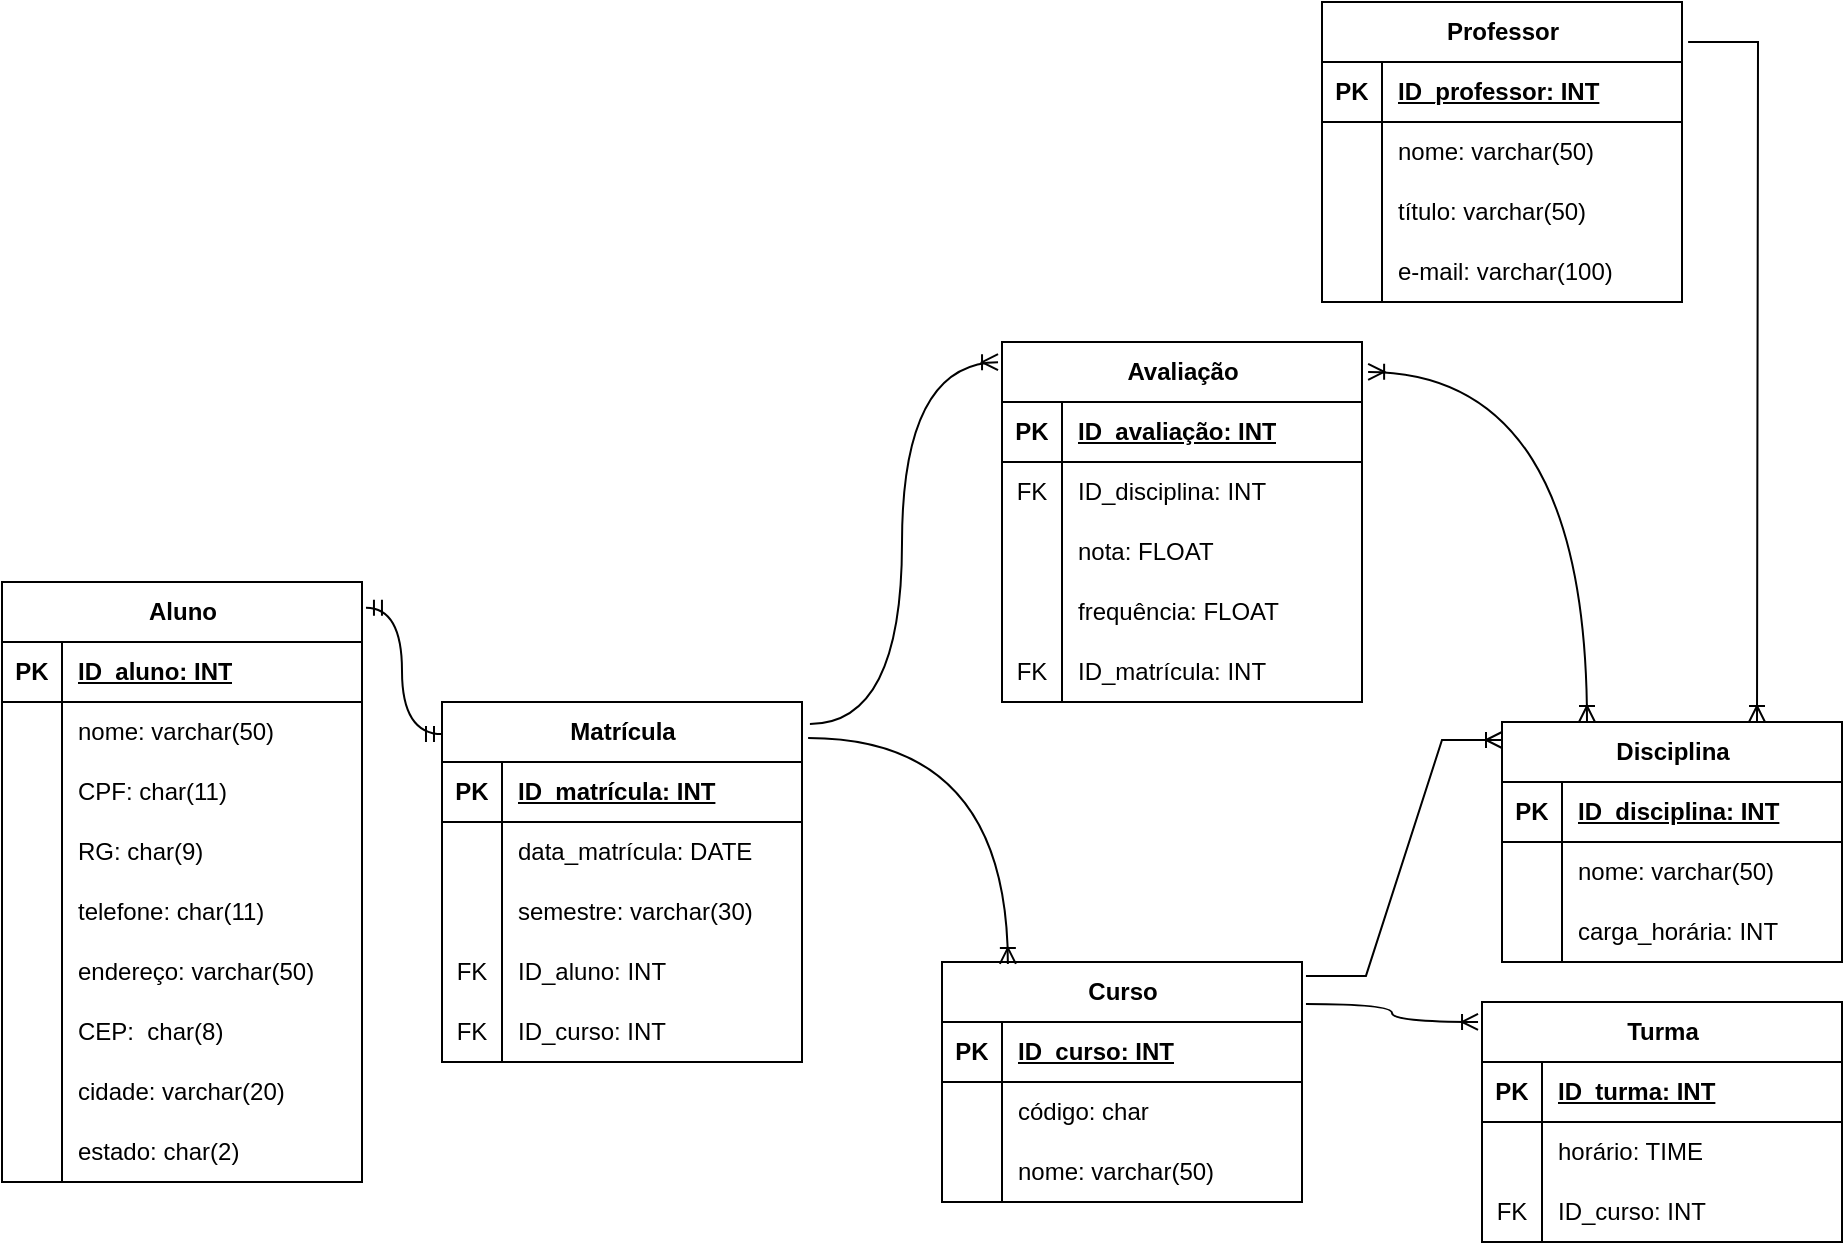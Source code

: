 <mxfile version="24.8.4">
  <diagram name="Página-1" id="u2yDfE0pyDi2_3oIdAAb">
    <mxGraphModel dx="1393" dy="1958" grid="1" gridSize="10" guides="1" tooltips="1" connect="1" arrows="1" fold="1" page="1" pageScale="1" pageWidth="827" pageHeight="1169" math="0" shadow="0">
      <root>
        <mxCell id="0" />
        <mxCell id="1" parent="0" />
        <mxCell id="35vkWpKo2pnuFvVIz6U1-1" value="Aluno" style="shape=table;startSize=30;container=1;collapsible=1;childLayout=tableLayout;fixedRows=1;rowLines=0;fontStyle=1;align=center;resizeLast=1;html=1;" vertex="1" parent="1">
          <mxGeometry x="250" width="180" height="300" as="geometry" />
        </mxCell>
        <mxCell id="35vkWpKo2pnuFvVIz6U1-2" value="" style="shape=tableRow;horizontal=0;startSize=0;swimlaneHead=0;swimlaneBody=0;fillColor=none;collapsible=0;dropTarget=0;points=[[0,0.5],[1,0.5]];portConstraint=eastwest;top=0;left=0;right=0;bottom=1;" vertex="1" parent="35vkWpKo2pnuFvVIz6U1-1">
          <mxGeometry y="30" width="180" height="30" as="geometry" />
        </mxCell>
        <mxCell id="35vkWpKo2pnuFvVIz6U1-3" value="PK" style="shape=partialRectangle;connectable=0;fillColor=none;top=0;left=0;bottom=0;right=0;fontStyle=1;overflow=hidden;whiteSpace=wrap;html=1;" vertex="1" parent="35vkWpKo2pnuFvVIz6U1-2">
          <mxGeometry width="30" height="30" as="geometry">
            <mxRectangle width="30" height="30" as="alternateBounds" />
          </mxGeometry>
        </mxCell>
        <mxCell id="35vkWpKo2pnuFvVIz6U1-4" value="ID_aluno: INT" style="shape=partialRectangle;connectable=0;fillColor=none;top=0;left=0;bottom=0;right=0;align=left;spacingLeft=6;fontStyle=5;overflow=hidden;whiteSpace=wrap;html=1;" vertex="1" parent="35vkWpKo2pnuFvVIz6U1-2">
          <mxGeometry x="30" width="150" height="30" as="geometry">
            <mxRectangle width="150" height="30" as="alternateBounds" />
          </mxGeometry>
        </mxCell>
        <mxCell id="35vkWpKo2pnuFvVIz6U1-5" value="" style="shape=tableRow;horizontal=0;startSize=0;swimlaneHead=0;swimlaneBody=0;fillColor=none;collapsible=0;dropTarget=0;points=[[0,0.5],[1,0.5]];portConstraint=eastwest;top=0;left=0;right=0;bottom=0;" vertex="1" parent="35vkWpKo2pnuFvVIz6U1-1">
          <mxGeometry y="60" width="180" height="30" as="geometry" />
        </mxCell>
        <mxCell id="35vkWpKo2pnuFvVIz6U1-6" value="" style="shape=partialRectangle;connectable=0;fillColor=none;top=0;left=0;bottom=0;right=0;editable=1;overflow=hidden;whiteSpace=wrap;html=1;" vertex="1" parent="35vkWpKo2pnuFvVIz6U1-5">
          <mxGeometry width="30" height="30" as="geometry">
            <mxRectangle width="30" height="30" as="alternateBounds" />
          </mxGeometry>
        </mxCell>
        <mxCell id="35vkWpKo2pnuFvVIz6U1-7" value="nome: varchar(50)" style="shape=partialRectangle;connectable=0;fillColor=none;top=0;left=0;bottom=0;right=0;align=left;spacingLeft=6;overflow=hidden;whiteSpace=wrap;html=1;" vertex="1" parent="35vkWpKo2pnuFvVIz6U1-5">
          <mxGeometry x="30" width="150" height="30" as="geometry">
            <mxRectangle width="150" height="30" as="alternateBounds" />
          </mxGeometry>
        </mxCell>
        <mxCell id="35vkWpKo2pnuFvVIz6U1-8" value="" style="shape=tableRow;horizontal=0;startSize=0;swimlaneHead=0;swimlaneBody=0;fillColor=none;collapsible=0;dropTarget=0;points=[[0,0.5],[1,0.5]];portConstraint=eastwest;top=0;left=0;right=0;bottom=0;" vertex="1" parent="35vkWpKo2pnuFvVIz6U1-1">
          <mxGeometry y="90" width="180" height="30" as="geometry" />
        </mxCell>
        <mxCell id="35vkWpKo2pnuFvVIz6U1-9" value="" style="shape=partialRectangle;connectable=0;fillColor=none;top=0;left=0;bottom=0;right=0;editable=1;overflow=hidden;whiteSpace=wrap;html=1;" vertex="1" parent="35vkWpKo2pnuFvVIz6U1-8">
          <mxGeometry width="30" height="30" as="geometry">
            <mxRectangle width="30" height="30" as="alternateBounds" />
          </mxGeometry>
        </mxCell>
        <mxCell id="35vkWpKo2pnuFvVIz6U1-10" value="CPF: char(11)" style="shape=partialRectangle;connectable=0;fillColor=none;top=0;left=0;bottom=0;right=0;align=left;spacingLeft=6;overflow=hidden;whiteSpace=wrap;html=1;" vertex="1" parent="35vkWpKo2pnuFvVIz6U1-8">
          <mxGeometry x="30" width="150" height="30" as="geometry">
            <mxRectangle width="150" height="30" as="alternateBounds" />
          </mxGeometry>
        </mxCell>
        <mxCell id="35vkWpKo2pnuFvVIz6U1-11" value="" style="shape=tableRow;horizontal=0;startSize=0;swimlaneHead=0;swimlaneBody=0;fillColor=none;collapsible=0;dropTarget=0;points=[[0,0.5],[1,0.5]];portConstraint=eastwest;top=0;left=0;right=0;bottom=0;" vertex="1" parent="35vkWpKo2pnuFvVIz6U1-1">
          <mxGeometry y="120" width="180" height="30" as="geometry" />
        </mxCell>
        <mxCell id="35vkWpKo2pnuFvVIz6U1-12" value="" style="shape=partialRectangle;connectable=0;fillColor=none;top=0;left=0;bottom=0;right=0;editable=1;overflow=hidden;whiteSpace=wrap;html=1;" vertex="1" parent="35vkWpKo2pnuFvVIz6U1-11">
          <mxGeometry width="30" height="30" as="geometry">
            <mxRectangle width="30" height="30" as="alternateBounds" />
          </mxGeometry>
        </mxCell>
        <mxCell id="35vkWpKo2pnuFvVIz6U1-13" value="RG: char(9)" style="shape=partialRectangle;connectable=0;fillColor=none;top=0;left=0;bottom=0;right=0;align=left;spacingLeft=6;overflow=hidden;whiteSpace=wrap;html=1;" vertex="1" parent="35vkWpKo2pnuFvVIz6U1-11">
          <mxGeometry x="30" width="150" height="30" as="geometry">
            <mxRectangle width="150" height="30" as="alternateBounds" />
          </mxGeometry>
        </mxCell>
        <mxCell id="35vkWpKo2pnuFvVIz6U1-17" style="shape=tableRow;horizontal=0;startSize=0;swimlaneHead=0;swimlaneBody=0;fillColor=none;collapsible=0;dropTarget=0;points=[[0,0.5],[1,0.5]];portConstraint=eastwest;top=0;left=0;right=0;bottom=0;" vertex="1" parent="35vkWpKo2pnuFvVIz6U1-1">
          <mxGeometry y="150" width="180" height="30" as="geometry" />
        </mxCell>
        <mxCell id="35vkWpKo2pnuFvVIz6U1-18" style="shape=partialRectangle;connectable=0;fillColor=none;top=0;left=0;bottom=0;right=0;editable=1;overflow=hidden;whiteSpace=wrap;html=1;" vertex="1" parent="35vkWpKo2pnuFvVIz6U1-17">
          <mxGeometry width="30" height="30" as="geometry">
            <mxRectangle width="30" height="30" as="alternateBounds" />
          </mxGeometry>
        </mxCell>
        <mxCell id="35vkWpKo2pnuFvVIz6U1-19" value="telefone: char(11)" style="shape=partialRectangle;connectable=0;fillColor=none;top=0;left=0;bottom=0;right=0;align=left;spacingLeft=6;overflow=hidden;whiteSpace=wrap;html=1;" vertex="1" parent="35vkWpKo2pnuFvVIz6U1-17">
          <mxGeometry x="30" width="150" height="30" as="geometry">
            <mxRectangle width="150" height="30" as="alternateBounds" />
          </mxGeometry>
        </mxCell>
        <mxCell id="35vkWpKo2pnuFvVIz6U1-20" style="shape=tableRow;horizontal=0;startSize=0;swimlaneHead=0;swimlaneBody=0;fillColor=none;collapsible=0;dropTarget=0;points=[[0,0.5],[1,0.5]];portConstraint=eastwest;top=0;left=0;right=0;bottom=0;" vertex="1" parent="35vkWpKo2pnuFvVIz6U1-1">
          <mxGeometry y="180" width="180" height="30" as="geometry" />
        </mxCell>
        <mxCell id="35vkWpKo2pnuFvVIz6U1-21" style="shape=partialRectangle;connectable=0;fillColor=none;top=0;left=0;bottom=0;right=0;editable=1;overflow=hidden;whiteSpace=wrap;html=1;" vertex="1" parent="35vkWpKo2pnuFvVIz6U1-20">
          <mxGeometry width="30" height="30" as="geometry">
            <mxRectangle width="30" height="30" as="alternateBounds" />
          </mxGeometry>
        </mxCell>
        <mxCell id="35vkWpKo2pnuFvVIz6U1-22" value="endereço: varchar(50)" style="shape=partialRectangle;connectable=0;fillColor=none;top=0;left=0;bottom=0;right=0;align=left;spacingLeft=6;overflow=hidden;whiteSpace=wrap;html=1;" vertex="1" parent="35vkWpKo2pnuFvVIz6U1-20">
          <mxGeometry x="30" width="150" height="30" as="geometry">
            <mxRectangle width="150" height="30" as="alternateBounds" />
          </mxGeometry>
        </mxCell>
        <mxCell id="35vkWpKo2pnuFvVIz6U1-23" style="shape=tableRow;horizontal=0;startSize=0;swimlaneHead=0;swimlaneBody=0;fillColor=none;collapsible=0;dropTarget=0;points=[[0,0.5],[1,0.5]];portConstraint=eastwest;top=0;left=0;right=0;bottom=0;" vertex="1" parent="35vkWpKo2pnuFvVIz6U1-1">
          <mxGeometry y="210" width="180" height="30" as="geometry" />
        </mxCell>
        <mxCell id="35vkWpKo2pnuFvVIz6U1-24" style="shape=partialRectangle;connectable=0;fillColor=none;top=0;left=0;bottom=0;right=0;editable=1;overflow=hidden;whiteSpace=wrap;html=1;" vertex="1" parent="35vkWpKo2pnuFvVIz6U1-23">
          <mxGeometry width="30" height="30" as="geometry">
            <mxRectangle width="30" height="30" as="alternateBounds" />
          </mxGeometry>
        </mxCell>
        <mxCell id="35vkWpKo2pnuFvVIz6U1-25" value="CEP:&amp;nbsp; char(8)" style="shape=partialRectangle;connectable=0;fillColor=none;top=0;left=0;bottom=0;right=0;align=left;spacingLeft=6;overflow=hidden;whiteSpace=wrap;html=1;" vertex="1" parent="35vkWpKo2pnuFvVIz6U1-23">
          <mxGeometry x="30" width="150" height="30" as="geometry">
            <mxRectangle width="150" height="30" as="alternateBounds" />
          </mxGeometry>
        </mxCell>
        <mxCell id="35vkWpKo2pnuFvVIz6U1-26" style="shape=tableRow;horizontal=0;startSize=0;swimlaneHead=0;swimlaneBody=0;fillColor=none;collapsible=0;dropTarget=0;points=[[0,0.5],[1,0.5]];portConstraint=eastwest;top=0;left=0;right=0;bottom=0;" vertex="1" parent="35vkWpKo2pnuFvVIz6U1-1">
          <mxGeometry y="240" width="180" height="30" as="geometry" />
        </mxCell>
        <mxCell id="35vkWpKo2pnuFvVIz6U1-27" style="shape=partialRectangle;connectable=0;fillColor=none;top=0;left=0;bottom=0;right=0;editable=1;overflow=hidden;whiteSpace=wrap;html=1;" vertex="1" parent="35vkWpKo2pnuFvVIz6U1-26">
          <mxGeometry width="30" height="30" as="geometry">
            <mxRectangle width="30" height="30" as="alternateBounds" />
          </mxGeometry>
        </mxCell>
        <mxCell id="35vkWpKo2pnuFvVIz6U1-28" value="cidade: varchar(20)&lt;span style=&quot;white-space: pre;&quot;&gt;&#x9;&lt;/span&gt;" style="shape=partialRectangle;connectable=0;fillColor=none;top=0;left=0;bottom=0;right=0;align=left;spacingLeft=6;overflow=hidden;whiteSpace=wrap;html=1;" vertex="1" parent="35vkWpKo2pnuFvVIz6U1-26">
          <mxGeometry x="30" width="150" height="30" as="geometry">
            <mxRectangle width="150" height="30" as="alternateBounds" />
          </mxGeometry>
        </mxCell>
        <mxCell id="35vkWpKo2pnuFvVIz6U1-29" style="shape=tableRow;horizontal=0;startSize=0;swimlaneHead=0;swimlaneBody=0;fillColor=none;collapsible=0;dropTarget=0;points=[[0,0.5],[1,0.5]];portConstraint=eastwest;top=0;left=0;right=0;bottom=0;" vertex="1" parent="35vkWpKo2pnuFvVIz6U1-1">
          <mxGeometry y="270" width="180" height="30" as="geometry" />
        </mxCell>
        <mxCell id="35vkWpKo2pnuFvVIz6U1-30" style="shape=partialRectangle;connectable=0;fillColor=none;top=0;left=0;bottom=0;right=0;editable=1;overflow=hidden;whiteSpace=wrap;html=1;" vertex="1" parent="35vkWpKo2pnuFvVIz6U1-29">
          <mxGeometry width="30" height="30" as="geometry">
            <mxRectangle width="30" height="30" as="alternateBounds" />
          </mxGeometry>
        </mxCell>
        <mxCell id="35vkWpKo2pnuFvVIz6U1-31" value="estado: char(2)" style="shape=partialRectangle;connectable=0;fillColor=none;top=0;left=0;bottom=0;right=0;align=left;spacingLeft=6;overflow=hidden;whiteSpace=wrap;html=1;" vertex="1" parent="35vkWpKo2pnuFvVIz6U1-29">
          <mxGeometry x="30" width="150" height="30" as="geometry">
            <mxRectangle width="150" height="30" as="alternateBounds" />
          </mxGeometry>
        </mxCell>
        <mxCell id="35vkWpKo2pnuFvVIz6U1-32" value="Curso" style="shape=table;startSize=30;container=1;collapsible=1;childLayout=tableLayout;fixedRows=1;rowLines=0;fontStyle=1;align=center;resizeLast=1;html=1;" vertex="1" parent="1">
          <mxGeometry x="720" y="190" width="180" height="120" as="geometry" />
        </mxCell>
        <mxCell id="35vkWpKo2pnuFvVIz6U1-33" value="" style="shape=tableRow;horizontal=0;startSize=0;swimlaneHead=0;swimlaneBody=0;fillColor=none;collapsible=0;dropTarget=0;points=[[0,0.5],[1,0.5]];portConstraint=eastwest;top=0;left=0;right=0;bottom=1;" vertex="1" parent="35vkWpKo2pnuFvVIz6U1-32">
          <mxGeometry y="30" width="180" height="30" as="geometry" />
        </mxCell>
        <mxCell id="35vkWpKo2pnuFvVIz6U1-34" value="PK" style="shape=partialRectangle;connectable=0;fillColor=none;top=0;left=0;bottom=0;right=0;fontStyle=1;overflow=hidden;whiteSpace=wrap;html=1;" vertex="1" parent="35vkWpKo2pnuFvVIz6U1-33">
          <mxGeometry width="30" height="30" as="geometry">
            <mxRectangle width="30" height="30" as="alternateBounds" />
          </mxGeometry>
        </mxCell>
        <mxCell id="35vkWpKo2pnuFvVIz6U1-35" value="ID_curso: INT" style="shape=partialRectangle;connectable=0;fillColor=none;top=0;left=0;bottom=0;right=0;align=left;spacingLeft=6;fontStyle=5;overflow=hidden;whiteSpace=wrap;html=1;" vertex="1" parent="35vkWpKo2pnuFvVIz6U1-33">
          <mxGeometry x="30" width="150" height="30" as="geometry">
            <mxRectangle width="150" height="30" as="alternateBounds" />
          </mxGeometry>
        </mxCell>
        <mxCell id="35vkWpKo2pnuFvVIz6U1-36" value="" style="shape=tableRow;horizontal=0;startSize=0;swimlaneHead=0;swimlaneBody=0;fillColor=none;collapsible=0;dropTarget=0;points=[[0,0.5],[1,0.5]];portConstraint=eastwest;top=0;left=0;right=0;bottom=0;" vertex="1" parent="35vkWpKo2pnuFvVIz6U1-32">
          <mxGeometry y="60" width="180" height="30" as="geometry" />
        </mxCell>
        <mxCell id="35vkWpKo2pnuFvVIz6U1-37" value="" style="shape=partialRectangle;connectable=0;fillColor=none;top=0;left=0;bottom=0;right=0;editable=1;overflow=hidden;whiteSpace=wrap;html=1;" vertex="1" parent="35vkWpKo2pnuFvVIz6U1-36">
          <mxGeometry width="30" height="30" as="geometry">
            <mxRectangle width="30" height="30" as="alternateBounds" />
          </mxGeometry>
        </mxCell>
        <mxCell id="35vkWpKo2pnuFvVIz6U1-38" value="código: char&amp;nbsp;" style="shape=partialRectangle;connectable=0;fillColor=none;top=0;left=0;bottom=0;right=0;align=left;spacingLeft=6;overflow=hidden;whiteSpace=wrap;html=1;" vertex="1" parent="35vkWpKo2pnuFvVIz6U1-36">
          <mxGeometry x="30" width="150" height="30" as="geometry">
            <mxRectangle width="150" height="30" as="alternateBounds" />
          </mxGeometry>
        </mxCell>
        <mxCell id="35vkWpKo2pnuFvVIz6U1-39" value="" style="shape=tableRow;horizontal=0;startSize=0;swimlaneHead=0;swimlaneBody=0;fillColor=none;collapsible=0;dropTarget=0;points=[[0,0.5],[1,0.5]];portConstraint=eastwest;top=0;left=0;right=0;bottom=0;" vertex="1" parent="35vkWpKo2pnuFvVIz6U1-32">
          <mxGeometry y="90" width="180" height="30" as="geometry" />
        </mxCell>
        <mxCell id="35vkWpKo2pnuFvVIz6U1-40" value="" style="shape=partialRectangle;connectable=0;fillColor=none;top=0;left=0;bottom=0;right=0;editable=1;overflow=hidden;whiteSpace=wrap;html=1;" vertex="1" parent="35vkWpKo2pnuFvVIz6U1-39">
          <mxGeometry width="30" height="30" as="geometry">
            <mxRectangle width="30" height="30" as="alternateBounds" />
          </mxGeometry>
        </mxCell>
        <mxCell id="35vkWpKo2pnuFvVIz6U1-41" value="nome: varchar(50)" style="shape=partialRectangle;connectable=0;fillColor=none;top=0;left=0;bottom=0;right=0;align=left;spacingLeft=6;overflow=hidden;whiteSpace=wrap;html=1;" vertex="1" parent="35vkWpKo2pnuFvVIz6U1-39">
          <mxGeometry x="30" width="150" height="30" as="geometry">
            <mxRectangle width="150" height="30" as="alternateBounds" />
          </mxGeometry>
        </mxCell>
        <mxCell id="35vkWpKo2pnuFvVIz6U1-58" value="Disciplina" style="shape=table;startSize=30;container=1;collapsible=1;childLayout=tableLayout;fixedRows=1;rowLines=0;fontStyle=1;align=center;resizeLast=1;html=1;" vertex="1" parent="1">
          <mxGeometry x="1000" y="70" width="170" height="120" as="geometry" />
        </mxCell>
        <mxCell id="35vkWpKo2pnuFvVIz6U1-59" value="" style="shape=tableRow;horizontal=0;startSize=0;swimlaneHead=0;swimlaneBody=0;fillColor=none;collapsible=0;dropTarget=0;points=[[0,0.5],[1,0.5]];portConstraint=eastwest;top=0;left=0;right=0;bottom=1;" vertex="1" parent="35vkWpKo2pnuFvVIz6U1-58">
          <mxGeometry y="30" width="170" height="30" as="geometry" />
        </mxCell>
        <mxCell id="35vkWpKo2pnuFvVIz6U1-60" value="PK" style="shape=partialRectangle;connectable=0;fillColor=none;top=0;left=0;bottom=0;right=0;fontStyle=1;overflow=hidden;whiteSpace=wrap;html=1;" vertex="1" parent="35vkWpKo2pnuFvVIz6U1-59">
          <mxGeometry width="30" height="30" as="geometry">
            <mxRectangle width="30" height="30" as="alternateBounds" />
          </mxGeometry>
        </mxCell>
        <mxCell id="35vkWpKo2pnuFvVIz6U1-61" value="ID_disciplina: INT" style="shape=partialRectangle;connectable=0;fillColor=none;top=0;left=0;bottom=0;right=0;align=left;spacingLeft=6;fontStyle=5;overflow=hidden;whiteSpace=wrap;html=1;" vertex="1" parent="35vkWpKo2pnuFvVIz6U1-59">
          <mxGeometry x="30" width="140" height="30" as="geometry">
            <mxRectangle width="140" height="30" as="alternateBounds" />
          </mxGeometry>
        </mxCell>
        <mxCell id="35vkWpKo2pnuFvVIz6U1-62" value="" style="shape=tableRow;horizontal=0;startSize=0;swimlaneHead=0;swimlaneBody=0;fillColor=none;collapsible=0;dropTarget=0;points=[[0,0.5],[1,0.5]];portConstraint=eastwest;top=0;left=0;right=0;bottom=0;" vertex="1" parent="35vkWpKo2pnuFvVIz6U1-58">
          <mxGeometry y="60" width="170" height="30" as="geometry" />
        </mxCell>
        <mxCell id="35vkWpKo2pnuFvVIz6U1-63" value="" style="shape=partialRectangle;connectable=0;fillColor=none;top=0;left=0;bottom=0;right=0;editable=1;overflow=hidden;whiteSpace=wrap;html=1;" vertex="1" parent="35vkWpKo2pnuFvVIz6U1-62">
          <mxGeometry width="30" height="30" as="geometry">
            <mxRectangle width="30" height="30" as="alternateBounds" />
          </mxGeometry>
        </mxCell>
        <mxCell id="35vkWpKo2pnuFvVIz6U1-64" value="nome: varchar(50)" style="shape=partialRectangle;connectable=0;fillColor=none;top=0;left=0;bottom=0;right=0;align=left;spacingLeft=6;overflow=hidden;whiteSpace=wrap;html=1;" vertex="1" parent="35vkWpKo2pnuFvVIz6U1-62">
          <mxGeometry x="30" width="140" height="30" as="geometry">
            <mxRectangle width="140" height="30" as="alternateBounds" />
          </mxGeometry>
        </mxCell>
        <mxCell id="35vkWpKo2pnuFvVIz6U1-65" value="" style="shape=tableRow;horizontal=0;startSize=0;swimlaneHead=0;swimlaneBody=0;fillColor=none;collapsible=0;dropTarget=0;points=[[0,0.5],[1,0.5]];portConstraint=eastwest;top=0;left=0;right=0;bottom=0;" vertex="1" parent="35vkWpKo2pnuFvVIz6U1-58">
          <mxGeometry y="90" width="170" height="30" as="geometry" />
        </mxCell>
        <mxCell id="35vkWpKo2pnuFvVIz6U1-66" value="" style="shape=partialRectangle;connectable=0;fillColor=none;top=0;left=0;bottom=0;right=0;editable=1;overflow=hidden;whiteSpace=wrap;html=1;" vertex="1" parent="35vkWpKo2pnuFvVIz6U1-65">
          <mxGeometry width="30" height="30" as="geometry">
            <mxRectangle width="30" height="30" as="alternateBounds" />
          </mxGeometry>
        </mxCell>
        <mxCell id="35vkWpKo2pnuFvVIz6U1-67" value="carga_horária: INT" style="shape=partialRectangle;connectable=0;fillColor=none;top=0;left=0;bottom=0;right=0;align=left;spacingLeft=6;overflow=hidden;whiteSpace=wrap;html=1;" vertex="1" parent="35vkWpKo2pnuFvVIz6U1-65">
          <mxGeometry x="30" width="140" height="30" as="geometry">
            <mxRectangle width="140" height="30" as="alternateBounds" />
          </mxGeometry>
        </mxCell>
        <mxCell id="35vkWpKo2pnuFvVIz6U1-71" value="Professor" style="shape=table;startSize=30;container=1;collapsible=1;childLayout=tableLayout;fixedRows=1;rowLines=0;fontStyle=1;align=center;resizeLast=1;html=1;" vertex="1" parent="1">
          <mxGeometry x="910" y="-290" width="180" height="150" as="geometry" />
        </mxCell>
        <mxCell id="35vkWpKo2pnuFvVIz6U1-72" value="" style="shape=tableRow;horizontal=0;startSize=0;swimlaneHead=0;swimlaneBody=0;fillColor=none;collapsible=0;dropTarget=0;points=[[0,0.5],[1,0.5]];portConstraint=eastwest;top=0;left=0;right=0;bottom=1;" vertex="1" parent="35vkWpKo2pnuFvVIz6U1-71">
          <mxGeometry y="30" width="180" height="30" as="geometry" />
        </mxCell>
        <mxCell id="35vkWpKo2pnuFvVIz6U1-73" value="PK" style="shape=partialRectangle;connectable=0;fillColor=none;top=0;left=0;bottom=0;right=0;fontStyle=1;overflow=hidden;whiteSpace=wrap;html=1;" vertex="1" parent="35vkWpKo2pnuFvVIz6U1-72">
          <mxGeometry width="30" height="30" as="geometry">
            <mxRectangle width="30" height="30" as="alternateBounds" />
          </mxGeometry>
        </mxCell>
        <mxCell id="35vkWpKo2pnuFvVIz6U1-74" value="ID_professor: INT" style="shape=partialRectangle;connectable=0;fillColor=none;top=0;left=0;bottom=0;right=0;align=left;spacingLeft=6;fontStyle=5;overflow=hidden;whiteSpace=wrap;html=1;" vertex="1" parent="35vkWpKo2pnuFvVIz6U1-72">
          <mxGeometry x="30" width="150" height="30" as="geometry">
            <mxRectangle width="150" height="30" as="alternateBounds" />
          </mxGeometry>
        </mxCell>
        <mxCell id="35vkWpKo2pnuFvVIz6U1-75" value="" style="shape=tableRow;horizontal=0;startSize=0;swimlaneHead=0;swimlaneBody=0;fillColor=none;collapsible=0;dropTarget=0;points=[[0,0.5],[1,0.5]];portConstraint=eastwest;top=0;left=0;right=0;bottom=0;" vertex="1" parent="35vkWpKo2pnuFvVIz6U1-71">
          <mxGeometry y="60" width="180" height="30" as="geometry" />
        </mxCell>
        <mxCell id="35vkWpKo2pnuFvVIz6U1-76" value="" style="shape=partialRectangle;connectable=0;fillColor=none;top=0;left=0;bottom=0;right=0;editable=1;overflow=hidden;whiteSpace=wrap;html=1;" vertex="1" parent="35vkWpKo2pnuFvVIz6U1-75">
          <mxGeometry width="30" height="30" as="geometry">
            <mxRectangle width="30" height="30" as="alternateBounds" />
          </mxGeometry>
        </mxCell>
        <mxCell id="35vkWpKo2pnuFvVIz6U1-77" value="nome: varchar(50)" style="shape=partialRectangle;connectable=0;fillColor=none;top=0;left=0;bottom=0;right=0;align=left;spacingLeft=6;overflow=hidden;whiteSpace=wrap;html=1;" vertex="1" parent="35vkWpKo2pnuFvVIz6U1-75">
          <mxGeometry x="30" width="150" height="30" as="geometry">
            <mxRectangle width="150" height="30" as="alternateBounds" />
          </mxGeometry>
        </mxCell>
        <mxCell id="35vkWpKo2pnuFvVIz6U1-78" value="" style="shape=tableRow;horizontal=0;startSize=0;swimlaneHead=0;swimlaneBody=0;fillColor=none;collapsible=0;dropTarget=0;points=[[0,0.5],[1,0.5]];portConstraint=eastwest;top=0;left=0;right=0;bottom=0;" vertex="1" parent="35vkWpKo2pnuFvVIz6U1-71">
          <mxGeometry y="90" width="180" height="30" as="geometry" />
        </mxCell>
        <mxCell id="35vkWpKo2pnuFvVIz6U1-79" value="" style="shape=partialRectangle;connectable=0;fillColor=none;top=0;left=0;bottom=0;right=0;editable=1;overflow=hidden;whiteSpace=wrap;html=1;" vertex="1" parent="35vkWpKo2pnuFvVIz6U1-78">
          <mxGeometry width="30" height="30" as="geometry">
            <mxRectangle width="30" height="30" as="alternateBounds" />
          </mxGeometry>
        </mxCell>
        <mxCell id="35vkWpKo2pnuFvVIz6U1-80" value="título: varchar(50)" style="shape=partialRectangle;connectable=0;fillColor=none;top=0;left=0;bottom=0;right=0;align=left;spacingLeft=6;overflow=hidden;whiteSpace=wrap;html=1;" vertex="1" parent="35vkWpKo2pnuFvVIz6U1-78">
          <mxGeometry x="30" width="150" height="30" as="geometry">
            <mxRectangle width="150" height="30" as="alternateBounds" />
          </mxGeometry>
        </mxCell>
        <mxCell id="35vkWpKo2pnuFvVIz6U1-81" value="" style="shape=tableRow;horizontal=0;startSize=0;swimlaneHead=0;swimlaneBody=0;fillColor=none;collapsible=0;dropTarget=0;points=[[0,0.5],[1,0.5]];portConstraint=eastwest;top=0;left=0;right=0;bottom=0;" vertex="1" parent="35vkWpKo2pnuFvVIz6U1-71">
          <mxGeometry y="120" width="180" height="30" as="geometry" />
        </mxCell>
        <mxCell id="35vkWpKo2pnuFvVIz6U1-82" value="" style="shape=partialRectangle;connectable=0;fillColor=none;top=0;left=0;bottom=0;right=0;editable=1;overflow=hidden;whiteSpace=wrap;html=1;" vertex="1" parent="35vkWpKo2pnuFvVIz6U1-81">
          <mxGeometry width="30" height="30" as="geometry">
            <mxRectangle width="30" height="30" as="alternateBounds" />
          </mxGeometry>
        </mxCell>
        <mxCell id="35vkWpKo2pnuFvVIz6U1-83" value="e-mail: varchar(100)" style="shape=partialRectangle;connectable=0;fillColor=none;top=0;left=0;bottom=0;right=0;align=left;spacingLeft=6;overflow=hidden;whiteSpace=wrap;html=1;" vertex="1" parent="35vkWpKo2pnuFvVIz6U1-81">
          <mxGeometry x="30" width="150" height="30" as="geometry">
            <mxRectangle width="150" height="30" as="alternateBounds" />
          </mxGeometry>
        </mxCell>
        <mxCell id="35vkWpKo2pnuFvVIz6U1-84" value="Turma" style="shape=table;startSize=30;container=1;collapsible=1;childLayout=tableLayout;fixedRows=1;rowLines=0;fontStyle=1;align=center;resizeLast=1;html=1;" vertex="1" parent="1">
          <mxGeometry x="990" y="210" width="180" height="120" as="geometry" />
        </mxCell>
        <mxCell id="35vkWpKo2pnuFvVIz6U1-85" value="" style="shape=tableRow;horizontal=0;startSize=0;swimlaneHead=0;swimlaneBody=0;fillColor=none;collapsible=0;dropTarget=0;points=[[0,0.5],[1,0.5]];portConstraint=eastwest;top=0;left=0;right=0;bottom=1;" vertex="1" parent="35vkWpKo2pnuFvVIz6U1-84">
          <mxGeometry y="30" width="180" height="30" as="geometry" />
        </mxCell>
        <mxCell id="35vkWpKo2pnuFvVIz6U1-86" value="PK" style="shape=partialRectangle;connectable=0;fillColor=none;top=0;left=0;bottom=0;right=0;fontStyle=1;overflow=hidden;whiteSpace=wrap;html=1;" vertex="1" parent="35vkWpKo2pnuFvVIz6U1-85">
          <mxGeometry width="30" height="30" as="geometry">
            <mxRectangle width="30" height="30" as="alternateBounds" />
          </mxGeometry>
        </mxCell>
        <mxCell id="35vkWpKo2pnuFvVIz6U1-87" value="ID_turma: INT" style="shape=partialRectangle;connectable=0;fillColor=none;top=0;left=0;bottom=0;right=0;align=left;spacingLeft=6;fontStyle=5;overflow=hidden;whiteSpace=wrap;html=1;" vertex="1" parent="35vkWpKo2pnuFvVIz6U1-85">
          <mxGeometry x="30" width="150" height="30" as="geometry">
            <mxRectangle width="150" height="30" as="alternateBounds" />
          </mxGeometry>
        </mxCell>
        <mxCell id="35vkWpKo2pnuFvVIz6U1-88" value="" style="shape=tableRow;horizontal=0;startSize=0;swimlaneHead=0;swimlaneBody=0;fillColor=none;collapsible=0;dropTarget=0;points=[[0,0.5],[1,0.5]];portConstraint=eastwest;top=0;left=0;right=0;bottom=0;" vertex="1" parent="35vkWpKo2pnuFvVIz6U1-84">
          <mxGeometry y="60" width="180" height="30" as="geometry" />
        </mxCell>
        <mxCell id="35vkWpKo2pnuFvVIz6U1-89" value="" style="shape=partialRectangle;connectable=0;fillColor=none;top=0;left=0;bottom=0;right=0;editable=1;overflow=hidden;whiteSpace=wrap;html=1;" vertex="1" parent="35vkWpKo2pnuFvVIz6U1-88">
          <mxGeometry width="30" height="30" as="geometry">
            <mxRectangle width="30" height="30" as="alternateBounds" />
          </mxGeometry>
        </mxCell>
        <mxCell id="35vkWpKo2pnuFvVIz6U1-90" value="horário: TIME" style="shape=partialRectangle;connectable=0;fillColor=none;top=0;left=0;bottom=0;right=0;align=left;spacingLeft=6;overflow=hidden;whiteSpace=wrap;html=1;" vertex="1" parent="35vkWpKo2pnuFvVIz6U1-88">
          <mxGeometry x="30" width="150" height="30" as="geometry">
            <mxRectangle width="150" height="30" as="alternateBounds" />
          </mxGeometry>
        </mxCell>
        <mxCell id="35vkWpKo2pnuFvVIz6U1-91" value="" style="shape=tableRow;horizontal=0;startSize=0;swimlaneHead=0;swimlaneBody=0;fillColor=none;collapsible=0;dropTarget=0;points=[[0,0.5],[1,0.5]];portConstraint=eastwest;top=0;left=0;right=0;bottom=0;" vertex="1" parent="35vkWpKo2pnuFvVIz6U1-84">
          <mxGeometry y="90" width="180" height="30" as="geometry" />
        </mxCell>
        <mxCell id="35vkWpKo2pnuFvVIz6U1-92" value="FK" style="shape=partialRectangle;connectable=0;fillColor=none;top=0;left=0;bottom=0;right=0;editable=1;overflow=hidden;whiteSpace=wrap;html=1;" vertex="1" parent="35vkWpKo2pnuFvVIz6U1-91">
          <mxGeometry width="30" height="30" as="geometry">
            <mxRectangle width="30" height="30" as="alternateBounds" />
          </mxGeometry>
        </mxCell>
        <mxCell id="35vkWpKo2pnuFvVIz6U1-93" value="ID_curso: INT" style="shape=partialRectangle;connectable=0;fillColor=none;top=0;left=0;bottom=0;right=0;align=left;spacingLeft=6;overflow=hidden;whiteSpace=wrap;html=1;" vertex="1" parent="35vkWpKo2pnuFvVIz6U1-91">
          <mxGeometry x="30" width="150" height="30" as="geometry">
            <mxRectangle width="150" height="30" as="alternateBounds" />
          </mxGeometry>
        </mxCell>
        <mxCell id="35vkWpKo2pnuFvVIz6U1-97" value="Matrícula" style="shape=table;startSize=30;container=1;collapsible=1;childLayout=tableLayout;fixedRows=1;rowLines=0;fontStyle=1;align=center;resizeLast=1;html=1;" vertex="1" parent="1">
          <mxGeometry x="470" y="60" width="180" height="180" as="geometry" />
        </mxCell>
        <mxCell id="35vkWpKo2pnuFvVIz6U1-98" value="" style="shape=tableRow;horizontal=0;startSize=0;swimlaneHead=0;swimlaneBody=0;fillColor=none;collapsible=0;dropTarget=0;points=[[0,0.5],[1,0.5]];portConstraint=eastwest;top=0;left=0;right=0;bottom=1;" vertex="1" parent="35vkWpKo2pnuFvVIz6U1-97">
          <mxGeometry y="30" width="180" height="30" as="geometry" />
        </mxCell>
        <mxCell id="35vkWpKo2pnuFvVIz6U1-99" value="PK" style="shape=partialRectangle;connectable=0;fillColor=none;top=0;left=0;bottom=0;right=0;fontStyle=1;overflow=hidden;whiteSpace=wrap;html=1;" vertex="1" parent="35vkWpKo2pnuFvVIz6U1-98">
          <mxGeometry width="30" height="30" as="geometry">
            <mxRectangle width="30" height="30" as="alternateBounds" />
          </mxGeometry>
        </mxCell>
        <mxCell id="35vkWpKo2pnuFvVIz6U1-100" value="ID_matrícula: INT" style="shape=partialRectangle;connectable=0;fillColor=none;top=0;left=0;bottom=0;right=0;align=left;spacingLeft=6;fontStyle=5;overflow=hidden;whiteSpace=wrap;html=1;" vertex="1" parent="35vkWpKo2pnuFvVIz6U1-98">
          <mxGeometry x="30" width="150" height="30" as="geometry">
            <mxRectangle width="150" height="30" as="alternateBounds" />
          </mxGeometry>
        </mxCell>
        <mxCell id="35vkWpKo2pnuFvVIz6U1-101" value="" style="shape=tableRow;horizontal=0;startSize=0;swimlaneHead=0;swimlaneBody=0;fillColor=none;collapsible=0;dropTarget=0;points=[[0,0.5],[1,0.5]];portConstraint=eastwest;top=0;left=0;right=0;bottom=0;" vertex="1" parent="35vkWpKo2pnuFvVIz6U1-97">
          <mxGeometry y="60" width="180" height="30" as="geometry" />
        </mxCell>
        <mxCell id="35vkWpKo2pnuFvVIz6U1-102" value="" style="shape=partialRectangle;connectable=0;fillColor=none;top=0;left=0;bottom=0;right=0;editable=1;overflow=hidden;whiteSpace=wrap;html=1;" vertex="1" parent="35vkWpKo2pnuFvVIz6U1-101">
          <mxGeometry width="30" height="30" as="geometry">
            <mxRectangle width="30" height="30" as="alternateBounds" />
          </mxGeometry>
        </mxCell>
        <mxCell id="35vkWpKo2pnuFvVIz6U1-103" value="data_matrícula: DATE" style="shape=partialRectangle;connectable=0;fillColor=none;top=0;left=0;bottom=0;right=0;align=left;spacingLeft=6;overflow=hidden;whiteSpace=wrap;html=1;" vertex="1" parent="35vkWpKo2pnuFvVIz6U1-101">
          <mxGeometry x="30" width="150" height="30" as="geometry">
            <mxRectangle width="150" height="30" as="alternateBounds" />
          </mxGeometry>
        </mxCell>
        <mxCell id="35vkWpKo2pnuFvVIz6U1-104" value="" style="shape=tableRow;horizontal=0;startSize=0;swimlaneHead=0;swimlaneBody=0;fillColor=none;collapsible=0;dropTarget=0;points=[[0,0.5],[1,0.5]];portConstraint=eastwest;top=0;left=0;right=0;bottom=0;" vertex="1" parent="35vkWpKo2pnuFvVIz6U1-97">
          <mxGeometry y="90" width="180" height="30" as="geometry" />
        </mxCell>
        <mxCell id="35vkWpKo2pnuFvVIz6U1-105" value="" style="shape=partialRectangle;connectable=0;fillColor=none;top=0;left=0;bottom=0;right=0;editable=1;overflow=hidden;whiteSpace=wrap;html=1;" vertex="1" parent="35vkWpKo2pnuFvVIz6U1-104">
          <mxGeometry width="30" height="30" as="geometry">
            <mxRectangle width="30" height="30" as="alternateBounds" />
          </mxGeometry>
        </mxCell>
        <mxCell id="35vkWpKo2pnuFvVIz6U1-106" value="semestre: varchar(30)" style="shape=partialRectangle;connectable=0;fillColor=none;top=0;left=0;bottom=0;right=0;align=left;spacingLeft=6;overflow=hidden;whiteSpace=wrap;html=1;" vertex="1" parent="35vkWpKo2pnuFvVIz6U1-104">
          <mxGeometry x="30" width="150" height="30" as="geometry">
            <mxRectangle width="150" height="30" as="alternateBounds" />
          </mxGeometry>
        </mxCell>
        <mxCell id="35vkWpKo2pnuFvVIz6U1-107" value="" style="shape=tableRow;horizontal=0;startSize=0;swimlaneHead=0;swimlaneBody=0;fillColor=none;collapsible=0;dropTarget=0;points=[[0,0.5],[1,0.5]];portConstraint=eastwest;top=0;left=0;right=0;bottom=0;" vertex="1" parent="35vkWpKo2pnuFvVIz6U1-97">
          <mxGeometry y="120" width="180" height="30" as="geometry" />
        </mxCell>
        <mxCell id="35vkWpKo2pnuFvVIz6U1-108" value="FK" style="shape=partialRectangle;connectable=0;fillColor=none;top=0;left=0;bottom=0;right=0;editable=1;overflow=hidden;whiteSpace=wrap;html=1;" vertex="1" parent="35vkWpKo2pnuFvVIz6U1-107">
          <mxGeometry width="30" height="30" as="geometry">
            <mxRectangle width="30" height="30" as="alternateBounds" />
          </mxGeometry>
        </mxCell>
        <mxCell id="35vkWpKo2pnuFvVIz6U1-109" value="ID_aluno: INT" style="shape=partialRectangle;connectable=0;fillColor=none;top=0;left=0;bottom=0;right=0;align=left;spacingLeft=6;overflow=hidden;whiteSpace=wrap;html=1;" vertex="1" parent="35vkWpKo2pnuFvVIz6U1-107">
          <mxGeometry x="30" width="150" height="30" as="geometry">
            <mxRectangle width="150" height="30" as="alternateBounds" />
          </mxGeometry>
        </mxCell>
        <mxCell id="35vkWpKo2pnuFvVIz6U1-110" style="shape=tableRow;horizontal=0;startSize=0;swimlaneHead=0;swimlaneBody=0;fillColor=none;collapsible=0;dropTarget=0;points=[[0,0.5],[1,0.5]];portConstraint=eastwest;top=0;left=0;right=0;bottom=0;" vertex="1" parent="35vkWpKo2pnuFvVIz6U1-97">
          <mxGeometry y="150" width="180" height="30" as="geometry" />
        </mxCell>
        <mxCell id="35vkWpKo2pnuFvVIz6U1-111" value="FK" style="shape=partialRectangle;connectable=0;fillColor=none;top=0;left=0;bottom=0;right=0;editable=1;overflow=hidden;whiteSpace=wrap;html=1;" vertex="1" parent="35vkWpKo2pnuFvVIz6U1-110">
          <mxGeometry width="30" height="30" as="geometry">
            <mxRectangle width="30" height="30" as="alternateBounds" />
          </mxGeometry>
        </mxCell>
        <mxCell id="35vkWpKo2pnuFvVIz6U1-112" value="ID_curso: INT" style="shape=partialRectangle;connectable=0;fillColor=none;top=0;left=0;bottom=0;right=0;align=left;spacingLeft=6;overflow=hidden;whiteSpace=wrap;html=1;" vertex="1" parent="35vkWpKo2pnuFvVIz6U1-110">
          <mxGeometry x="30" width="150" height="30" as="geometry">
            <mxRectangle width="150" height="30" as="alternateBounds" />
          </mxGeometry>
        </mxCell>
        <mxCell id="35vkWpKo2pnuFvVIz6U1-113" value="Avaliação" style="shape=table;startSize=30;container=1;collapsible=1;childLayout=tableLayout;fixedRows=1;rowLines=0;fontStyle=1;align=center;resizeLast=1;html=1;" vertex="1" parent="1">
          <mxGeometry x="750" y="-120" width="180" height="180" as="geometry" />
        </mxCell>
        <mxCell id="35vkWpKo2pnuFvVIz6U1-114" value="" style="shape=tableRow;horizontal=0;startSize=0;swimlaneHead=0;swimlaneBody=0;fillColor=none;collapsible=0;dropTarget=0;points=[[0,0.5],[1,0.5]];portConstraint=eastwest;top=0;left=0;right=0;bottom=1;" vertex="1" parent="35vkWpKo2pnuFvVIz6U1-113">
          <mxGeometry y="30" width="180" height="30" as="geometry" />
        </mxCell>
        <mxCell id="35vkWpKo2pnuFvVIz6U1-115" value="PK" style="shape=partialRectangle;connectable=0;fillColor=none;top=0;left=0;bottom=0;right=0;fontStyle=1;overflow=hidden;whiteSpace=wrap;html=1;" vertex="1" parent="35vkWpKo2pnuFvVIz6U1-114">
          <mxGeometry width="30" height="30" as="geometry">
            <mxRectangle width="30" height="30" as="alternateBounds" />
          </mxGeometry>
        </mxCell>
        <mxCell id="35vkWpKo2pnuFvVIz6U1-116" value="ID_avaliação: INT" style="shape=partialRectangle;connectable=0;fillColor=none;top=0;left=0;bottom=0;right=0;align=left;spacingLeft=6;fontStyle=5;overflow=hidden;whiteSpace=wrap;html=1;" vertex="1" parent="35vkWpKo2pnuFvVIz6U1-114">
          <mxGeometry x="30" width="150" height="30" as="geometry">
            <mxRectangle width="150" height="30" as="alternateBounds" />
          </mxGeometry>
        </mxCell>
        <mxCell id="35vkWpKo2pnuFvVIz6U1-117" value="" style="shape=tableRow;horizontal=0;startSize=0;swimlaneHead=0;swimlaneBody=0;fillColor=none;collapsible=0;dropTarget=0;points=[[0,0.5],[1,0.5]];portConstraint=eastwest;top=0;left=0;right=0;bottom=0;" vertex="1" parent="35vkWpKo2pnuFvVIz6U1-113">
          <mxGeometry y="60" width="180" height="30" as="geometry" />
        </mxCell>
        <mxCell id="35vkWpKo2pnuFvVIz6U1-118" value="FK" style="shape=partialRectangle;connectable=0;fillColor=none;top=0;left=0;bottom=0;right=0;editable=1;overflow=hidden;whiteSpace=wrap;html=1;" vertex="1" parent="35vkWpKo2pnuFvVIz6U1-117">
          <mxGeometry width="30" height="30" as="geometry">
            <mxRectangle width="30" height="30" as="alternateBounds" />
          </mxGeometry>
        </mxCell>
        <mxCell id="35vkWpKo2pnuFvVIz6U1-119" value="ID_disciplina: INT" style="shape=partialRectangle;connectable=0;fillColor=none;top=0;left=0;bottom=0;right=0;align=left;spacingLeft=6;overflow=hidden;whiteSpace=wrap;html=1;" vertex="1" parent="35vkWpKo2pnuFvVIz6U1-117">
          <mxGeometry x="30" width="150" height="30" as="geometry">
            <mxRectangle width="150" height="30" as="alternateBounds" />
          </mxGeometry>
        </mxCell>
        <mxCell id="35vkWpKo2pnuFvVIz6U1-120" value="" style="shape=tableRow;horizontal=0;startSize=0;swimlaneHead=0;swimlaneBody=0;fillColor=none;collapsible=0;dropTarget=0;points=[[0,0.5],[1,0.5]];portConstraint=eastwest;top=0;left=0;right=0;bottom=0;" vertex="1" parent="35vkWpKo2pnuFvVIz6U1-113">
          <mxGeometry y="90" width="180" height="30" as="geometry" />
        </mxCell>
        <mxCell id="35vkWpKo2pnuFvVIz6U1-121" value="" style="shape=partialRectangle;connectable=0;fillColor=none;top=0;left=0;bottom=0;right=0;editable=1;overflow=hidden;whiteSpace=wrap;html=1;" vertex="1" parent="35vkWpKo2pnuFvVIz6U1-120">
          <mxGeometry width="30" height="30" as="geometry">
            <mxRectangle width="30" height="30" as="alternateBounds" />
          </mxGeometry>
        </mxCell>
        <mxCell id="35vkWpKo2pnuFvVIz6U1-122" value="nota: FLOAT&amp;nbsp;" style="shape=partialRectangle;connectable=0;fillColor=none;top=0;left=0;bottom=0;right=0;align=left;spacingLeft=6;overflow=hidden;whiteSpace=wrap;html=1;" vertex="1" parent="35vkWpKo2pnuFvVIz6U1-120">
          <mxGeometry x="30" width="150" height="30" as="geometry">
            <mxRectangle width="150" height="30" as="alternateBounds" />
          </mxGeometry>
        </mxCell>
        <mxCell id="35vkWpKo2pnuFvVIz6U1-123" value="" style="shape=tableRow;horizontal=0;startSize=0;swimlaneHead=0;swimlaneBody=0;fillColor=none;collapsible=0;dropTarget=0;points=[[0,0.5],[1,0.5]];portConstraint=eastwest;top=0;left=0;right=0;bottom=0;" vertex="1" parent="35vkWpKo2pnuFvVIz6U1-113">
          <mxGeometry y="120" width="180" height="30" as="geometry" />
        </mxCell>
        <mxCell id="35vkWpKo2pnuFvVIz6U1-124" value="" style="shape=partialRectangle;connectable=0;fillColor=none;top=0;left=0;bottom=0;right=0;editable=1;overflow=hidden;whiteSpace=wrap;html=1;" vertex="1" parent="35vkWpKo2pnuFvVIz6U1-123">
          <mxGeometry width="30" height="30" as="geometry">
            <mxRectangle width="30" height="30" as="alternateBounds" />
          </mxGeometry>
        </mxCell>
        <mxCell id="35vkWpKo2pnuFvVIz6U1-125" value="frequência: FLOAT" style="shape=partialRectangle;connectable=0;fillColor=none;top=0;left=0;bottom=0;right=0;align=left;spacingLeft=6;overflow=hidden;whiteSpace=wrap;html=1;" vertex="1" parent="35vkWpKo2pnuFvVIz6U1-123">
          <mxGeometry x="30" width="150" height="30" as="geometry">
            <mxRectangle width="150" height="30" as="alternateBounds" />
          </mxGeometry>
        </mxCell>
        <mxCell id="35vkWpKo2pnuFvVIz6U1-126" style="shape=tableRow;horizontal=0;startSize=0;swimlaneHead=0;swimlaneBody=0;fillColor=none;collapsible=0;dropTarget=0;points=[[0,0.5],[1,0.5]];portConstraint=eastwest;top=0;left=0;right=0;bottom=0;" vertex="1" parent="35vkWpKo2pnuFvVIz6U1-113">
          <mxGeometry y="150" width="180" height="30" as="geometry" />
        </mxCell>
        <mxCell id="35vkWpKo2pnuFvVIz6U1-127" value="FK" style="shape=partialRectangle;connectable=0;fillColor=none;top=0;left=0;bottom=0;right=0;editable=1;overflow=hidden;whiteSpace=wrap;html=1;" vertex="1" parent="35vkWpKo2pnuFvVIz6U1-126">
          <mxGeometry width="30" height="30" as="geometry">
            <mxRectangle width="30" height="30" as="alternateBounds" />
          </mxGeometry>
        </mxCell>
        <mxCell id="35vkWpKo2pnuFvVIz6U1-128" value="ID_matrícula: INT" style="shape=partialRectangle;connectable=0;fillColor=none;top=0;left=0;bottom=0;right=0;align=left;spacingLeft=6;overflow=hidden;whiteSpace=wrap;html=1;" vertex="1" parent="35vkWpKo2pnuFvVIz6U1-126">
          <mxGeometry x="30" width="150" height="30" as="geometry">
            <mxRectangle width="150" height="30" as="alternateBounds" />
          </mxGeometry>
        </mxCell>
        <mxCell id="35vkWpKo2pnuFvVIz6U1-162" value="" style="edgeStyle=orthogonalEdgeStyle;fontSize=12;html=1;endArrow=ERoneToMany;rounded=0;strokeColor=default;align=center;verticalAlign=middle;fontFamily=Helvetica;fontColor=default;labelBackgroundColor=default;entryX=-0.011;entryY=0.083;entryDx=0;entryDy=0;entryPerimeter=0;exitX=1.011;exitY=0.175;exitDx=0;exitDy=0;exitPerimeter=0;curved=1;" edge="1" parent="1" source="35vkWpKo2pnuFvVIz6U1-32" target="35vkWpKo2pnuFvVIz6U1-84">
          <mxGeometry width="100" height="100" relative="1" as="geometry">
            <mxPoint x="890" y="143" as="sourcePoint" />
            <mxPoint x="990" y="140" as="targetPoint" />
          </mxGeometry>
        </mxCell>
        <mxCell id="35vkWpKo2pnuFvVIz6U1-163" value="" style="fontSize=12;html=1;endArrow=ERoneToMany;rounded=0;strokeColor=default;align=center;verticalAlign=middle;fontFamily=Helvetica;fontColor=default;labelBackgroundColor=default;entryX=0;entryY=0.075;entryDx=0;entryDy=0;entryPerimeter=0;exitX=1.011;exitY=0.058;exitDx=0;exitDy=0;exitPerimeter=0;edgeStyle=entityRelationEdgeStyle;" edge="1" parent="1" source="35vkWpKo2pnuFvVIz6U1-32" target="35vkWpKo2pnuFvVIz6U1-58">
          <mxGeometry width="100" height="100" relative="1" as="geometry">
            <mxPoint x="940" y="200" as="sourcePoint" />
            <mxPoint x="960" y="100" as="targetPoint" />
          </mxGeometry>
        </mxCell>
        <mxCell id="35vkWpKo2pnuFvVIz6U1-164" value="" style="fontSize=12;html=1;endArrow=ERoneToMany;rounded=0;strokeColor=default;align=center;verticalAlign=middle;fontFamily=Helvetica;fontColor=default;labelBackgroundColor=default;exitX=1.017;exitY=0.133;exitDx=0;exitDy=0;exitPerimeter=0;entryX=0.75;entryY=0;entryDx=0;entryDy=0;" edge="1" parent="1" source="35vkWpKo2pnuFvVIz6U1-71" target="35vkWpKo2pnuFvVIz6U1-58">
          <mxGeometry width="100" height="100" relative="1" as="geometry">
            <mxPoint x="1080" y="-160.0" as="sourcePoint" />
            <mxPoint x="1150" y="10" as="targetPoint" />
            <Array as="points">
              <mxPoint x="1128" y="-270" />
            </Array>
          </mxGeometry>
        </mxCell>
        <mxCell id="35vkWpKo2pnuFvVIz6U1-165" value="" style="edgeStyle=orthogonalEdgeStyle;fontSize=12;html=1;endArrow=ERoneToMany;rounded=0;strokeColor=default;align=center;verticalAlign=middle;fontFamily=Helvetica;fontColor=default;labelBackgroundColor=default;entryX=-0.011;entryY=0.056;entryDx=0;entryDy=0;entryPerimeter=0;exitX=1.022;exitY=0.061;exitDx=0;exitDy=0;exitPerimeter=0;curved=1;" edge="1" parent="1" source="35vkWpKo2pnuFvVIz6U1-97" target="35vkWpKo2pnuFvVIz6U1-113">
          <mxGeometry width="100" height="100" relative="1" as="geometry">
            <mxPoint x="590" y="-20" as="sourcePoint" />
            <mxPoint x="560" y="-170" as="targetPoint" />
          </mxGeometry>
        </mxCell>
        <mxCell id="35vkWpKo2pnuFvVIz6U1-172" value="" style="edgeStyle=orthogonalEdgeStyle;fontSize=12;html=1;endArrow=ERmandOne;startArrow=ERmandOne;rounded=0;strokeColor=default;align=center;verticalAlign=middle;fontFamily=Helvetica;fontColor=default;labelBackgroundColor=default;exitX=1.011;exitY=0.043;exitDx=0;exitDy=0;exitPerimeter=0;entryX=0;entryY=0.089;entryDx=0;entryDy=0;entryPerimeter=0;curved=1;" edge="1" parent="1" source="35vkWpKo2pnuFvVIz6U1-1" target="35vkWpKo2pnuFvVIz6U1-97">
          <mxGeometry width="100" height="100" relative="1" as="geometry">
            <mxPoint x="450" y="-30" as="sourcePoint" />
            <mxPoint x="550" y="-130" as="targetPoint" />
          </mxGeometry>
        </mxCell>
        <mxCell id="35vkWpKo2pnuFvVIz6U1-173" value="" style="edgeStyle=orthogonalEdgeStyle;fontSize=12;html=1;endArrow=ERoneToMany;rounded=0;strokeColor=default;align=center;verticalAlign=middle;fontFamily=Helvetica;fontColor=default;labelBackgroundColor=default;exitX=1.017;exitY=0.1;exitDx=0;exitDy=0;exitPerimeter=0;entryX=0.183;entryY=0.008;entryDx=0;entryDy=0;curved=1;entryPerimeter=0;" edge="1" parent="1" source="35vkWpKo2pnuFvVIz6U1-97" target="35vkWpKo2pnuFvVIz6U1-32">
          <mxGeometry width="100" height="100" relative="1" as="geometry">
            <mxPoint x="632.5" y="10" as="sourcePoint" />
            <mxPoint x="749.5" y="183" as="targetPoint" />
          </mxGeometry>
        </mxCell>
        <mxCell id="35vkWpKo2pnuFvVIz6U1-174" value="" style="edgeStyle=orthogonalEdgeStyle;fontSize=12;html=1;endArrow=ERoneToMany;startArrow=ERoneToMany;rounded=0;strokeColor=default;align=center;verticalAlign=middle;fontFamily=Helvetica;fontColor=default;labelBackgroundColor=default;exitX=1.017;exitY=0.083;exitDx=0;exitDy=0;exitPerimeter=0;entryX=0.25;entryY=0;entryDx=0;entryDy=0;curved=1;" edge="1" parent="1" source="35vkWpKo2pnuFvVIz6U1-113" target="35vkWpKo2pnuFvVIz6U1-58">
          <mxGeometry width="100" height="100" relative="1" as="geometry">
            <mxPoint x="980" y="-20" as="sourcePoint" />
            <mxPoint x="1080" y="-120" as="targetPoint" />
          </mxGeometry>
        </mxCell>
      </root>
    </mxGraphModel>
  </diagram>
</mxfile>

